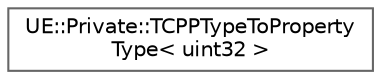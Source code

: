 digraph "Graphical Class Hierarchy"
{
 // INTERACTIVE_SVG=YES
 // LATEX_PDF_SIZE
  bgcolor="transparent";
  edge [fontname=Helvetica,fontsize=10,labelfontname=Helvetica,labelfontsize=10];
  node [fontname=Helvetica,fontsize=10,shape=box,height=0.2,width=0.4];
  rankdir="LR";
  Node0 [id="Node000000",label="UE::Private::TCPPTypeToProperty\lType\< uint32 \>",height=0.2,width=0.4,color="grey40", fillcolor="white", style="filled",URL="$d3/da9/structUE_1_1Private_1_1TCPPTypeToPropertyType_3_01uint32_01_4.html",tooltip=" "];
}
